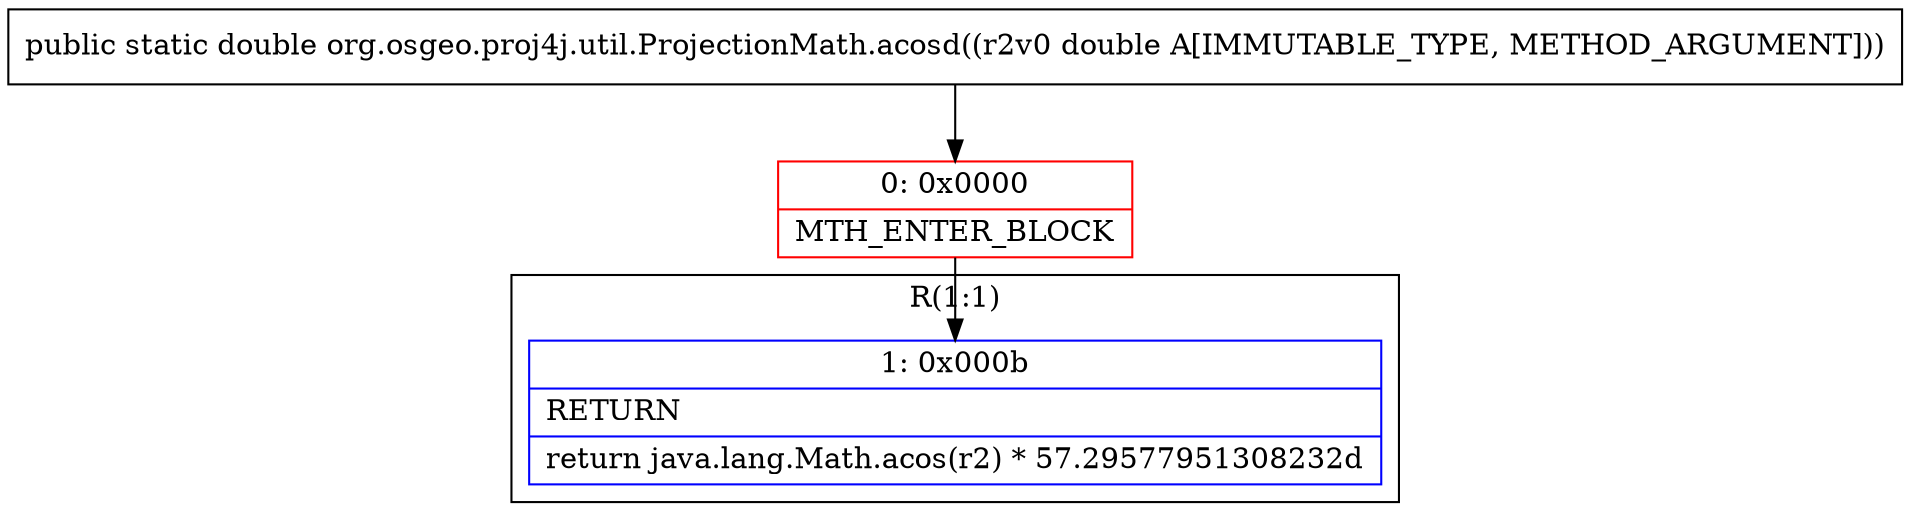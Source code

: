 digraph "CFG fororg.osgeo.proj4j.util.ProjectionMath.acosd(D)D" {
subgraph cluster_Region_1851486818 {
label = "R(1:1)";
node [shape=record,color=blue];
Node_1 [shape=record,label="{1\:\ 0x000b|RETURN\l|return java.lang.Math.acos(r2) * 57.29577951308232d\l}"];
}
Node_0 [shape=record,color=red,label="{0\:\ 0x0000|MTH_ENTER_BLOCK\l}"];
MethodNode[shape=record,label="{public static double org.osgeo.proj4j.util.ProjectionMath.acosd((r2v0 double A[IMMUTABLE_TYPE, METHOD_ARGUMENT])) }"];
MethodNode -> Node_0;
Node_0 -> Node_1;
}

